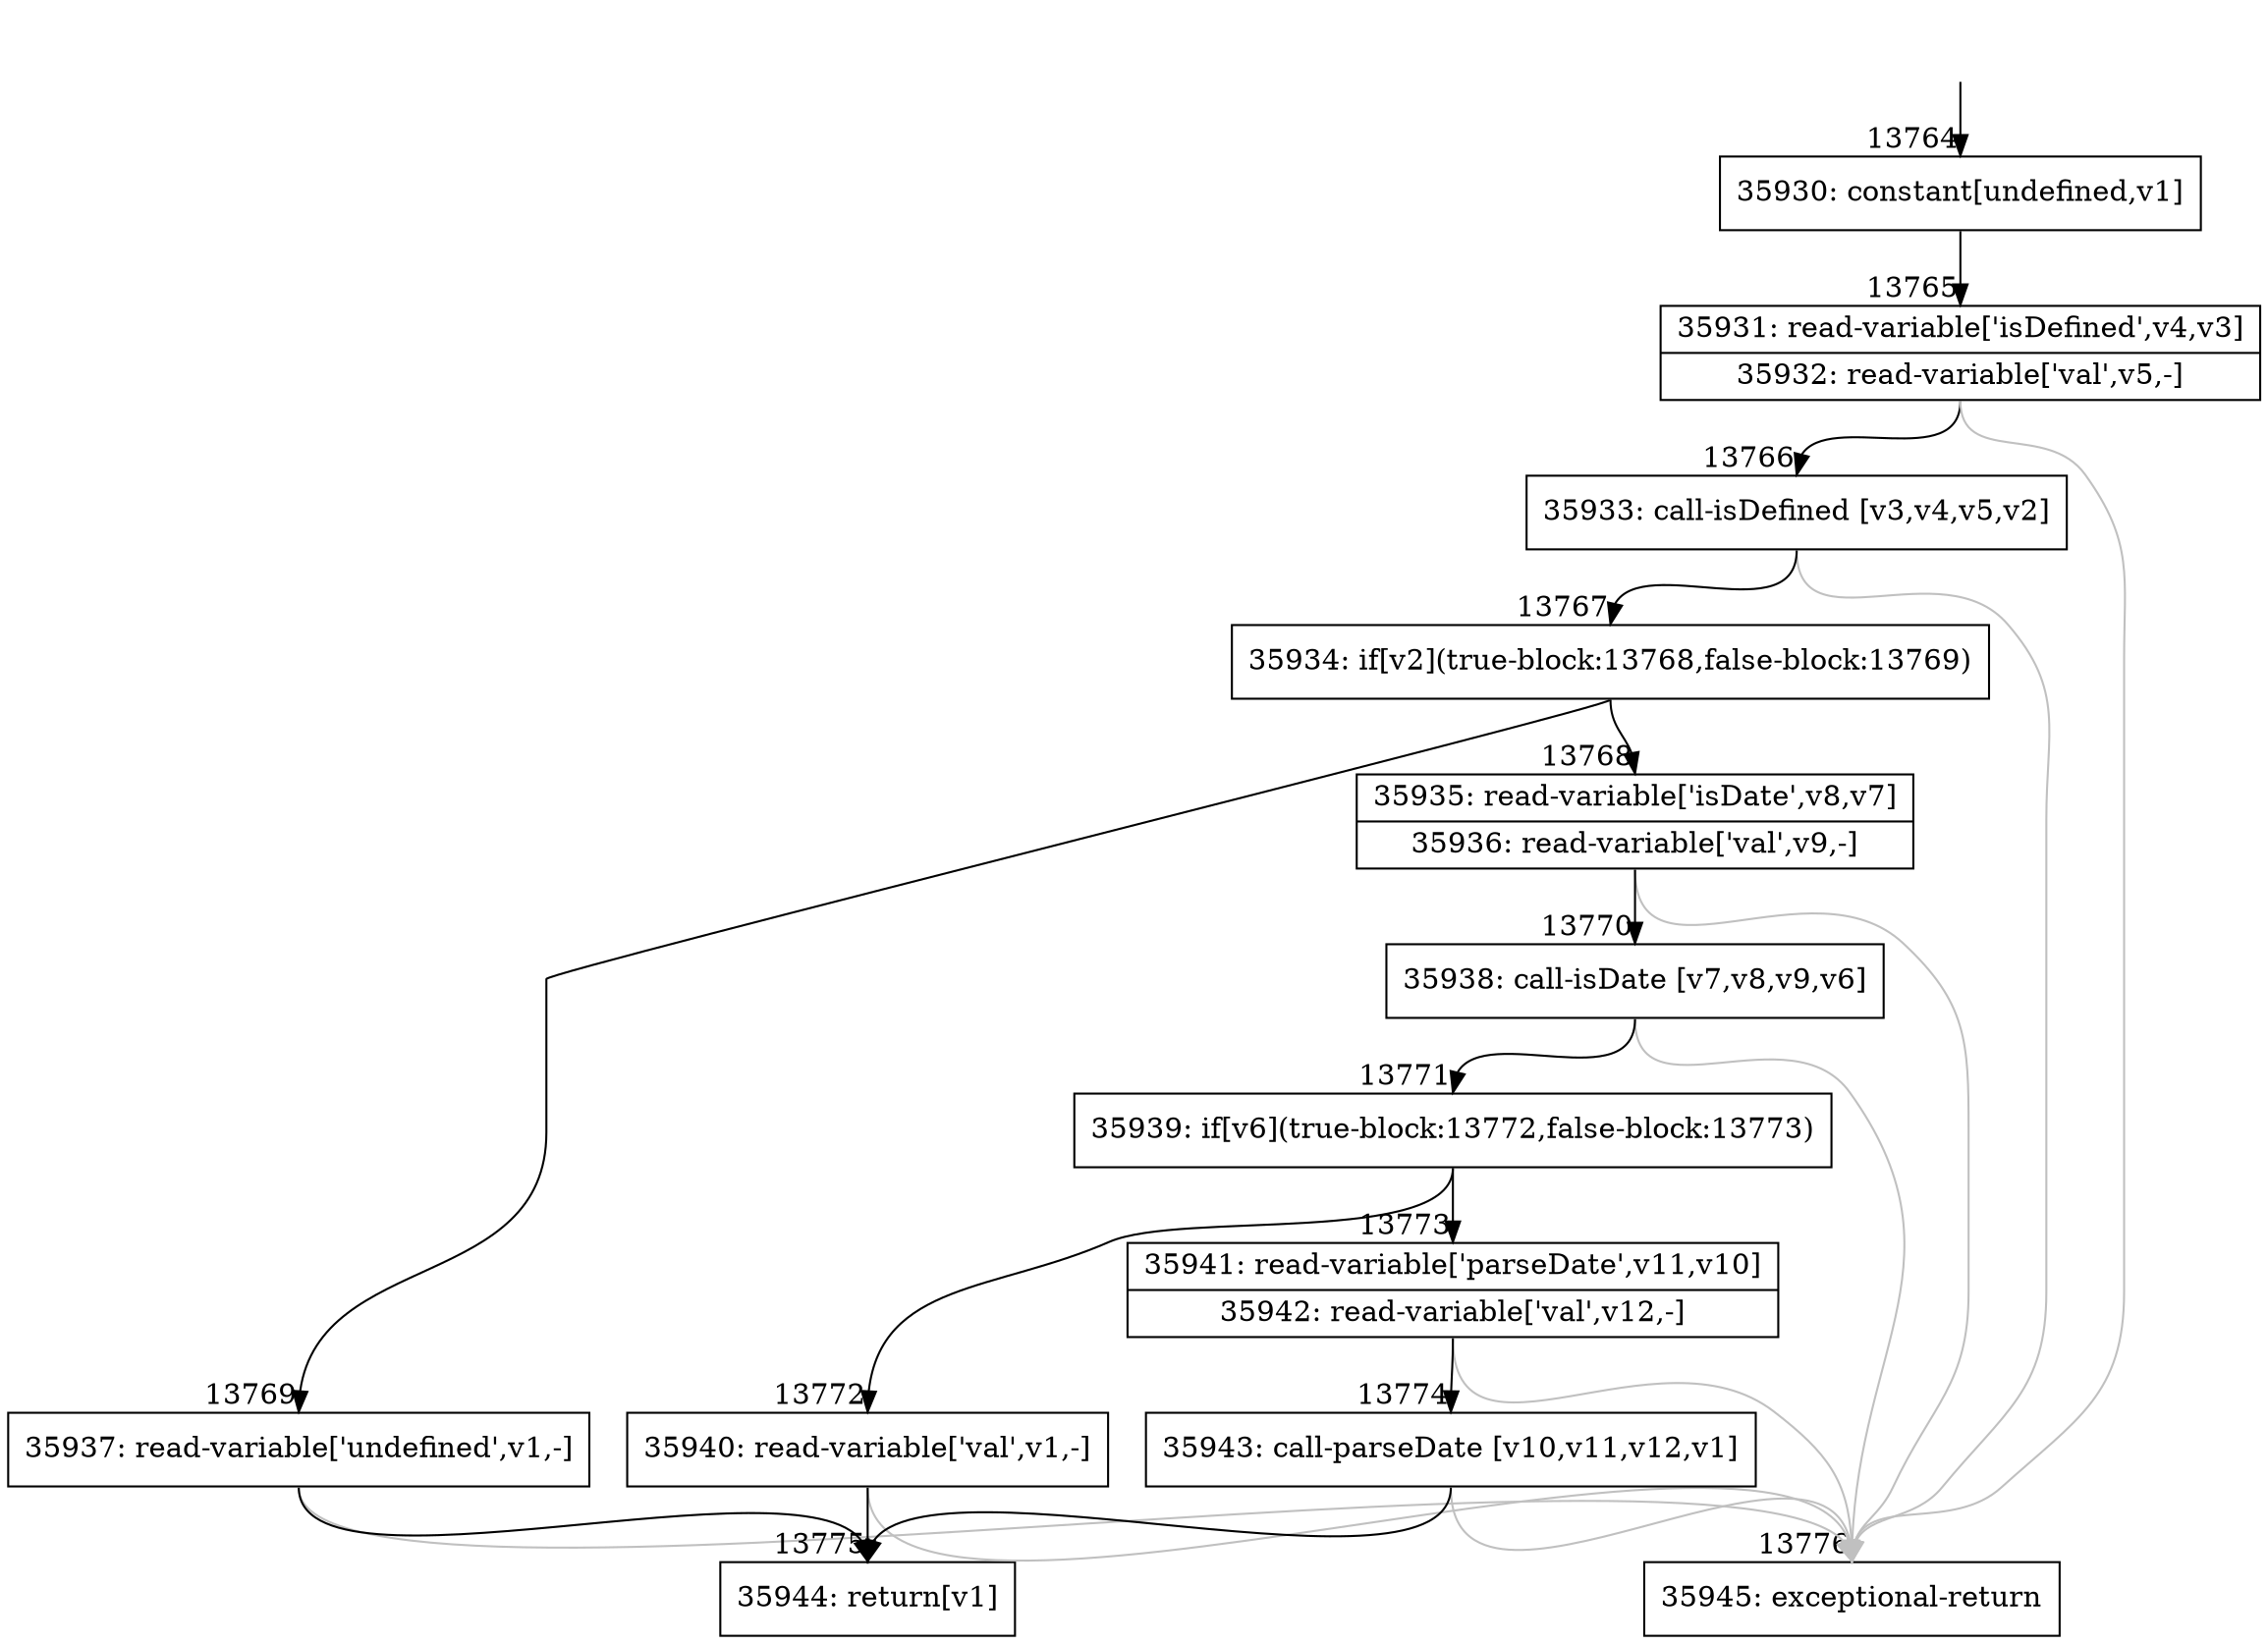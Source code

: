 digraph {
rankdir="TD"
BB_entry1076[shape=none,label=""];
BB_entry1076 -> BB13764 [tailport=s, headport=n, headlabel="    13764"]
BB13764 [shape=record label="{35930: constant[undefined,v1]}" ] 
BB13764 -> BB13765 [tailport=s, headport=n, headlabel="      13765"]
BB13765 [shape=record label="{35931: read-variable['isDefined',v4,v3]|35932: read-variable['val',v5,-]}" ] 
BB13765 -> BB13766 [tailport=s, headport=n, headlabel="      13766"]
BB13765 -> BB13776 [tailport=s, headport=n, color=gray, headlabel="      13776"]
BB13766 [shape=record label="{35933: call-isDefined [v3,v4,v5,v2]}" ] 
BB13766 -> BB13767 [tailport=s, headport=n, headlabel="      13767"]
BB13766 -> BB13776 [tailport=s, headport=n, color=gray]
BB13767 [shape=record label="{35934: if[v2](true-block:13768,false-block:13769)}" ] 
BB13767 -> BB13768 [tailport=s, headport=n, headlabel="      13768"]
BB13767 -> BB13769 [tailport=s, headport=n, headlabel="      13769"]
BB13768 [shape=record label="{35935: read-variable['isDate',v8,v7]|35936: read-variable['val',v9,-]}" ] 
BB13768 -> BB13770 [tailport=s, headport=n, headlabel="      13770"]
BB13768 -> BB13776 [tailport=s, headport=n, color=gray]
BB13769 [shape=record label="{35937: read-variable['undefined',v1,-]}" ] 
BB13769 -> BB13775 [tailport=s, headport=n, headlabel="      13775"]
BB13769 -> BB13776 [tailport=s, headport=n, color=gray]
BB13770 [shape=record label="{35938: call-isDate [v7,v8,v9,v6]}" ] 
BB13770 -> BB13771 [tailport=s, headport=n, headlabel="      13771"]
BB13770 -> BB13776 [tailport=s, headport=n, color=gray]
BB13771 [shape=record label="{35939: if[v6](true-block:13772,false-block:13773)}" ] 
BB13771 -> BB13772 [tailport=s, headport=n, headlabel="      13772"]
BB13771 -> BB13773 [tailport=s, headport=n, headlabel="      13773"]
BB13772 [shape=record label="{35940: read-variable['val',v1,-]}" ] 
BB13772 -> BB13775 [tailport=s, headport=n]
BB13772 -> BB13776 [tailport=s, headport=n, color=gray]
BB13773 [shape=record label="{35941: read-variable['parseDate',v11,v10]|35942: read-variable['val',v12,-]}" ] 
BB13773 -> BB13774 [tailport=s, headport=n, headlabel="      13774"]
BB13773 -> BB13776 [tailport=s, headport=n, color=gray]
BB13774 [shape=record label="{35943: call-parseDate [v10,v11,v12,v1]}" ] 
BB13774 -> BB13775 [tailport=s, headport=n]
BB13774 -> BB13776 [tailport=s, headport=n, color=gray]
BB13775 [shape=record label="{35944: return[v1]}" ] 
BB13776 [shape=record label="{35945: exceptional-return}" ] 
//#$~ 21659
}
